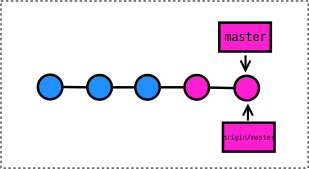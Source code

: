 <?xml version="1.0" encoding="UTF-8"?>
<dia:diagram xmlns:dia="http://www.lysator.liu.se/~alla/dia/">
  <dia:layer name="Fondo" visible="true" active="true">
    <dia:object type="Standard - Box" version="0" id="O0">
      <dia:attribute name="obj_pos">
        <dia:point val="-13.5,-44"/>
      </dia:attribute>
      <dia:attribute name="obj_bb">
        <dia:rectangle val="-13.5,-44;-1,-37.2"/>
      </dia:attribute>
      <dia:attribute name="elem_corner">
        <dia:point val="-13.5,-44"/>
      </dia:attribute>
      <dia:attribute name="elem_width">
        <dia:real val="12.5"/>
      </dia:attribute>
      <dia:attribute name="elem_height">
        <dia:real val="6.8"/>
      </dia:attribute>
      <dia:attribute name="border_width">
        <dia:real val="4.976e-39"/>
      </dia:attribute>
      <dia:attribute name="inner_color">
        <dia:color val="#bfbfbf"/>
      </dia:attribute>
      <dia:attribute name="show_background">
        <dia:boolean val="false"/>
      </dia:attribute>
      <dia:attribute name="line_style">
        <dia:enum val="4"/>
      </dia:attribute>
    </dia:object>
  </dia:layer>
  <dia:layer name="primer circulo" visible="true">
    <dia:object type="Standard - Ellipse" version="0" id="O1">
      <dia:attribute name="obj_pos">
        <dia:point val="-12,-41"/>
      </dia:attribute>
      <dia:attribute name="obj_bb">
        <dia:rectangle val="-12.051,-41.051;-10.949,-39.949"/>
      </dia:attribute>
      <dia:attribute name="elem_corner">
        <dia:point val="-12,-41"/>
      </dia:attribute>
      <dia:attribute name="elem_width">
        <dia:real val="1"/>
      </dia:attribute>
      <dia:attribute name="elem_height">
        <dia:real val="1"/>
      </dia:attribute>
      <dia:attribute name="border_width">
        <dia:real val="0.102"/>
      </dia:attribute>
      <dia:attribute name="inner_color">
        <dia:color val="#1e90ff"/>
      </dia:attribute>
    </dia:object>
    <dia:object type="Standard - Ellipse" version="0" id="O2">
      <dia:attribute name="obj_pos">
        <dia:point val="-9.988,-40.987"/>
      </dia:attribute>
      <dia:attribute name="obj_bb">
        <dia:rectangle val="-10.038,-41.038;-8.937,-39.937"/>
      </dia:attribute>
      <dia:attribute name="elem_corner">
        <dia:point val="-9.988,-40.987"/>
      </dia:attribute>
      <dia:attribute name="elem_width">
        <dia:real val="1"/>
      </dia:attribute>
      <dia:attribute name="elem_height">
        <dia:real val="1"/>
      </dia:attribute>
      <dia:attribute name="border_width">
        <dia:real val="0.102"/>
      </dia:attribute>
      <dia:attribute name="inner_color">
        <dia:color val="#1e90ff"/>
      </dia:attribute>
    </dia:object>
    <dia:object type="Standard - Ellipse" version="0" id="O3">
      <dia:attribute name="obj_pos">
        <dia:point val="-8.037,-40.987"/>
      </dia:attribute>
      <dia:attribute name="obj_bb">
        <dia:rectangle val="-8.088,-41.038;-6.987,-39.937"/>
      </dia:attribute>
      <dia:attribute name="elem_corner">
        <dia:point val="-8.037,-40.987"/>
      </dia:attribute>
      <dia:attribute name="elem_width">
        <dia:real val="1"/>
      </dia:attribute>
      <dia:attribute name="elem_height">
        <dia:real val="1"/>
      </dia:attribute>
      <dia:attribute name="border_width">
        <dia:real val="0.102"/>
      </dia:attribute>
      <dia:attribute name="inner_color">
        <dia:color val="#1e90ff"/>
      </dia:attribute>
    </dia:object>
    <dia:object type="Standard - Line" version="0" id="O4">
      <dia:attribute name="obj_pos">
        <dia:point val="-11,-40.5"/>
      </dia:attribute>
      <dia:attribute name="obj_bb">
        <dia:rectangle val="-11.051,-40.551;-9.937,-40.437"/>
      </dia:attribute>
      <dia:attribute name="conn_endpoints">
        <dia:point val="-11,-40.5"/>
        <dia:point val="-9.988,-40.487"/>
      </dia:attribute>
      <dia:attribute name="numcp">
        <dia:int val="1"/>
      </dia:attribute>
      <dia:connections>
        <dia:connection handle="0" to="O1" connection="4"/>
        <dia:connection handle="1" to="O2" connection="3"/>
      </dia:connections>
    </dia:object>
    <dia:object type="Standard - Line" version="0" id="O5">
      <dia:attribute name="obj_pos">
        <dia:point val="-8.988,-40.487"/>
      </dia:attribute>
      <dia:attribute name="obj_bb">
        <dia:rectangle val="-9.037,-40.538;-7.987,-40.438"/>
      </dia:attribute>
      <dia:attribute name="conn_endpoints">
        <dia:point val="-8.988,-40.487"/>
        <dia:point val="-8.037,-40.487"/>
      </dia:attribute>
      <dia:attribute name="numcp">
        <dia:int val="1"/>
      </dia:attribute>
      <dia:connections>
        <dia:connection handle="0" to="O2" connection="4"/>
        <dia:connection handle="1" to="O3" connection="3"/>
      </dia:connections>
    </dia:object>
  </dia:layer>
  <dia:layer name="Capa nueva 2" visible="false">
    <dia:object type="Standard - Box" version="0" id="O6">
      <dia:attribute name="obj_pos">
        <dia:point val="-8.537,-43.087"/>
      </dia:attribute>
      <dia:attribute name="obj_bb">
        <dia:rectangle val="-8.588,-43.138;-6.387,-41.862"/>
      </dia:attribute>
      <dia:attribute name="elem_corner">
        <dia:point val="-8.537,-43.087"/>
      </dia:attribute>
      <dia:attribute name="elem_width">
        <dia:real val="2.1"/>
      </dia:attribute>
      <dia:attribute name="elem_height">
        <dia:real val="1.175"/>
      </dia:attribute>
      <dia:attribute name="border_width">
        <dia:real val="0.102"/>
      </dia:attribute>
      <dia:attribute name="inner_color">
        <dia:color val="#1e90ff"/>
      </dia:attribute>
      <dia:attribute name="show_background">
        <dia:boolean val="true"/>
      </dia:attribute>
    </dia:object>
    <dia:object type="Standard - Text" version="1" id="O7">
      <dia:attribute name="obj_pos">
        <dia:point val="-7.487,-42.5"/>
      </dia:attribute>
      <dia:attribute name="obj_bb">
        <dia:rectangle val="-8.328,-42.764;-6.647,-42.236"/>
      </dia:attribute>
      <dia:attribute name="text">
        <dia:composite type="text">
          <dia:attribute name="string">
            <dia:string>#master#</dia:string>
          </dia:attribute>
          <dia:attribute name="font">
            <dia:font family="monospace" style="0" name="Courier"/>
          </dia:attribute>
          <dia:attribute name="height">
            <dia:real val="0.581"/>
          </dia:attribute>
          <dia:attribute name="pos">
            <dia:point val="-7.487,-42.376"/>
          </dia:attribute>
          <dia:attribute name="color">
            <dia:color val="#000000"/>
          </dia:attribute>
          <dia:attribute name="alignment">
            <dia:enum val="1"/>
          </dia:attribute>
        </dia:composite>
      </dia:attribute>
      <dia:attribute name="valign">
        <dia:enum val="2"/>
      </dia:attribute>
      <dia:connections>
        <dia:connection handle="0" to="O6" connection="8"/>
      </dia:connections>
    </dia:object>
    <dia:object type="Standard - Line" version="0" id="O8">
      <dia:attribute name="obj_pos">
        <dia:point val="-7.469,-41.752"/>
      </dia:attribute>
      <dia:attribute name="obj_bb">
        <dia:rectangle val="-7.737,-41.795;-7.2,-40.958"/>
      </dia:attribute>
      <dia:attribute name="conn_endpoints">
        <dia:point val="-7.469,-41.752"/>
        <dia:point val="-7.469,-41.053"/>
      </dia:attribute>
      <dia:attribute name="numcp">
        <dia:int val="1"/>
      </dia:attribute>
      <dia:attribute name="line_width">
        <dia:real val="0.085"/>
      </dia:attribute>
      <dia:attribute name="end_arrow">
        <dia:enum val="1"/>
      </dia:attribute>
      <dia:attribute name="end_arrow_length">
        <dia:real val="0.4"/>
      </dia:attribute>
      <dia:attribute name="end_arrow_width">
        <dia:real val="0.4"/>
      </dia:attribute>
    </dia:object>
  </dia:layer>
  <dia:layer name="Capa nueva 3" visible="true">
    <dia:object type="Standard - Ellipse" version="0" id="O9">
      <dia:attribute name="obj_pos">
        <dia:point val="-6.033,-40.988"/>
      </dia:attribute>
      <dia:attribute name="obj_bb">
        <dia:rectangle val="-6.084,-41.039;-4.983,-39.937"/>
      </dia:attribute>
      <dia:attribute name="elem_corner">
        <dia:point val="-6.033,-40.988"/>
      </dia:attribute>
      <dia:attribute name="elem_width">
        <dia:real val="1"/>
      </dia:attribute>
      <dia:attribute name="elem_height">
        <dia:real val="1"/>
      </dia:attribute>
      <dia:attribute name="border_width">
        <dia:real val="0.102"/>
      </dia:attribute>
      <dia:attribute name="inner_color">
        <dia:color val="#ff1ed2"/>
      </dia:attribute>
    </dia:object>
    <dia:object type="Standard - Ellipse" version="0" id="O10">
      <dia:attribute name="obj_pos">
        <dia:point val="-4,-40.955"/>
      </dia:attribute>
      <dia:attribute name="obj_bb">
        <dia:rectangle val="-4.051,-41.005;-2.949,-39.904"/>
      </dia:attribute>
      <dia:attribute name="elem_corner">
        <dia:point val="-4,-40.955"/>
      </dia:attribute>
      <dia:attribute name="elem_width">
        <dia:real val="1"/>
      </dia:attribute>
      <dia:attribute name="elem_height">
        <dia:real val="1"/>
      </dia:attribute>
      <dia:attribute name="border_width">
        <dia:real val="0.102"/>
      </dia:attribute>
      <dia:attribute name="inner_color">
        <dia:color val="#ff1ed2"/>
      </dia:attribute>
    </dia:object>
    <dia:object type="Standard - Line" version="0" id="O11">
      <dia:attribute name="obj_pos">
        <dia:point val="-7.033,-40.488"/>
      </dia:attribute>
      <dia:attribute name="obj_bb">
        <dia:rectangle val="-7.083,-40.538;-5.983,-40.438"/>
      </dia:attribute>
      <dia:attribute name="conn_endpoints">
        <dia:point val="-7.033,-40.488"/>
        <dia:point val="-6.033,-40.488"/>
      </dia:attribute>
      <dia:attribute name="numcp">
        <dia:int val="1"/>
      </dia:attribute>
      <dia:connections>
        <dia:connection handle="1" to="O9" connection="3"/>
      </dia:connections>
    </dia:object>
    <dia:object type="Standard - Line" version="0" id="O12">
      <dia:attribute name="obj_pos">
        <dia:point val="-4.994,-40.476"/>
      </dia:attribute>
      <dia:attribute name="obj_bb">
        <dia:rectangle val="-5.045,-40.527;-3.949,-40.404"/>
      </dia:attribute>
      <dia:attribute name="conn_endpoints">
        <dia:point val="-4.994,-40.476"/>
        <dia:point val="-4,-40.455"/>
      </dia:attribute>
      <dia:attribute name="numcp">
        <dia:int val="1"/>
      </dia:attribute>
      <dia:connections>
        <dia:connection handle="0" to="O9" connection="8"/>
        <dia:connection handle="1" to="O10" connection="3"/>
      </dia:connections>
    </dia:object>
  </dia:layer>
  <dia:layer name="Capa nueva 1" visible="true">
    <dia:object type="Standard - Box" version="0" id="O13">
      <dia:attribute name="obj_pos">
        <dia:point val="-4.617,-43.12"/>
      </dia:attribute>
      <dia:attribute name="obj_bb">
        <dia:rectangle val="-4.668,-43.171;-2.466,-41.895"/>
      </dia:attribute>
      <dia:attribute name="elem_corner">
        <dia:point val="-4.617,-43.12"/>
      </dia:attribute>
      <dia:attribute name="elem_width">
        <dia:real val="2.1"/>
      </dia:attribute>
      <dia:attribute name="elem_height">
        <dia:real val="1.175"/>
      </dia:attribute>
      <dia:attribute name="border_width">
        <dia:real val="0.102"/>
      </dia:attribute>
      <dia:attribute name="inner_color">
        <dia:color val="#ff1ed2"/>
      </dia:attribute>
      <dia:attribute name="show_background">
        <dia:boolean val="true"/>
      </dia:attribute>
    </dia:object>
    <dia:object type="Standard - Text" version="1" id="O14">
      <dia:attribute name="obj_pos">
        <dia:point val="-3.567,-42.533"/>
      </dia:attribute>
      <dia:attribute name="obj_bb">
        <dia:rectangle val="-4.407,-42.797;-2.727,-42.269"/>
      </dia:attribute>
      <dia:attribute name="text">
        <dia:composite type="text">
          <dia:attribute name="string">
            <dia:string>#master#</dia:string>
          </dia:attribute>
          <dia:attribute name="font">
            <dia:font family="monospace" style="0" name="Courier"/>
          </dia:attribute>
          <dia:attribute name="height">
            <dia:real val="0.581"/>
          </dia:attribute>
          <dia:attribute name="pos">
            <dia:point val="-3.567,-42.409"/>
          </dia:attribute>
          <dia:attribute name="color">
            <dia:color val="#000000"/>
          </dia:attribute>
          <dia:attribute name="alignment">
            <dia:enum val="1"/>
          </dia:attribute>
        </dia:composite>
      </dia:attribute>
      <dia:attribute name="valign">
        <dia:enum val="2"/>
      </dia:attribute>
      <dia:connections>
        <dia:connection handle="0" to="O13" connection="8"/>
      </dia:connections>
    </dia:object>
    <dia:object type="Standard - Line" version="0" id="O15">
      <dia:attribute name="obj_pos">
        <dia:point val="-3.548,-41.785"/>
      </dia:attribute>
      <dia:attribute name="obj_bb">
        <dia:rectangle val="-3.816,-41.828;-3.279,-40.991"/>
      </dia:attribute>
      <dia:attribute name="conn_endpoints">
        <dia:point val="-3.548,-41.785"/>
        <dia:point val="-3.548,-41.085"/>
      </dia:attribute>
      <dia:attribute name="numcp">
        <dia:int val="1"/>
      </dia:attribute>
      <dia:attribute name="line_width">
        <dia:real val="0.085"/>
      </dia:attribute>
      <dia:attribute name="end_arrow">
        <dia:enum val="1"/>
      </dia:attribute>
      <dia:attribute name="end_arrow_length">
        <dia:real val="0.4"/>
      </dia:attribute>
      <dia:attribute name="end_arrow_width">
        <dia:real val="0.4"/>
      </dia:attribute>
    </dia:object>
  </dia:layer>
  <dia:layer name="Capa nueva 2" visible="false">
    <dia:object type="Standard - Box" version="0" id="O16">
      <dia:attribute name="obj_pos">
        <dia:point val="-8.592,-43.095"/>
      </dia:attribute>
      <dia:attribute name="obj_bb">
        <dia:rectangle val="-8.643,-43.146;-6.441,-41.87"/>
      </dia:attribute>
      <dia:attribute name="elem_corner">
        <dia:point val="-8.592,-43.095"/>
      </dia:attribute>
      <dia:attribute name="elem_width">
        <dia:real val="2.1"/>
      </dia:attribute>
      <dia:attribute name="elem_height">
        <dia:real val="1.175"/>
      </dia:attribute>
      <dia:attribute name="border_width">
        <dia:real val="0.102"/>
      </dia:attribute>
      <dia:attribute name="inner_color">
        <dia:color val="#ff1ed2"/>
      </dia:attribute>
      <dia:attribute name="show_background">
        <dia:boolean val="true"/>
      </dia:attribute>
    </dia:object>
    <dia:object type="Standard - Text" version="1" id="O17">
      <dia:attribute name="obj_pos">
        <dia:point val="-8.488,-42.487"/>
      </dia:attribute>
      <dia:attribute name="obj_bb">
        <dia:rectangle val="-8.488,-42.636;-6.473,-42.339"/>
      </dia:attribute>
      <dia:attribute name="text">
        <dia:composite type="text">
          <dia:attribute name="string">
            <dia:string>#origin/master#</dia:string>
          </dia:attribute>
          <dia:attribute name="font">
            <dia:font family="monospace" style="0" name="Courier"/>
          </dia:attribute>
          <dia:attribute name="height">
            <dia:real val="0.324"/>
          </dia:attribute>
          <dia:attribute name="pos">
            <dia:point val="-8.488,-42.419"/>
          </dia:attribute>
          <dia:attribute name="color">
            <dia:color val="#000000"/>
          </dia:attribute>
          <dia:attribute name="alignment">
            <dia:enum val="0"/>
          </dia:attribute>
        </dia:composite>
      </dia:attribute>
      <dia:attribute name="valign">
        <dia:enum val="2"/>
      </dia:attribute>
    </dia:object>
    <dia:object type="Standard - Line" version="0" id="O18">
      <dia:attribute name="obj_pos">
        <dia:point val="-7.523,-41.76"/>
      </dia:attribute>
      <dia:attribute name="obj_bb">
        <dia:rectangle val="-7.798,-41.804;-7.261,-40.893"/>
      </dia:attribute>
      <dia:attribute name="conn_endpoints">
        <dia:point val="-7.523,-41.76"/>
        <dia:point val="-7.537,-40.987"/>
      </dia:attribute>
      <dia:attribute name="numcp">
        <dia:int val="1"/>
      </dia:attribute>
      <dia:attribute name="line_width">
        <dia:real val="0.085"/>
      </dia:attribute>
      <dia:attribute name="end_arrow">
        <dia:enum val="1"/>
      </dia:attribute>
      <dia:attribute name="end_arrow_length">
        <dia:real val="0.4"/>
      </dia:attribute>
      <dia:attribute name="end_arrow_width">
        <dia:real val="0.4"/>
      </dia:attribute>
    </dia:object>
  </dia:layer>
  <dia:layer name="Capa nueva 3" visible="true">
    <dia:object type="Standard - Box" version="0" id="O19">
      <dia:attribute name="obj_pos">
        <dia:point val="-4.467,-39.045"/>
      </dia:attribute>
      <dia:attribute name="obj_bb">
        <dia:rectangle val="-4.518,-39.096;-2.316,-37.82"/>
      </dia:attribute>
      <dia:attribute name="elem_corner">
        <dia:point val="-4.467,-39.045"/>
      </dia:attribute>
      <dia:attribute name="elem_width">
        <dia:real val="2.1"/>
      </dia:attribute>
      <dia:attribute name="elem_height">
        <dia:real val="1.175"/>
      </dia:attribute>
      <dia:attribute name="border_width">
        <dia:real val="0.102"/>
      </dia:attribute>
      <dia:attribute name="inner_color">
        <dia:color val="#ff1ed2"/>
      </dia:attribute>
      <dia:attribute name="show_background">
        <dia:boolean val="true"/>
      </dia:attribute>
    </dia:object>
    <dia:object type="Standard - Text" version="1" id="O20">
      <dia:attribute name="obj_pos">
        <dia:point val="-3.417,-38.458"/>
      </dia:attribute>
      <dia:attribute name="obj_bb">
        <dia:rectangle val="-4.473,-38.613;-2.36,-38.303"/>
      </dia:attribute>
      <dia:attribute name="text">
        <dia:composite type="text">
          <dia:attribute name="string">
            <dia:string>#origin/master#</dia:string>
          </dia:attribute>
          <dia:attribute name="font">
            <dia:font family="monospace" style="0" name="Courier"/>
          </dia:attribute>
          <dia:attribute name="height">
            <dia:real val="0.338"/>
          </dia:attribute>
          <dia:attribute name="pos">
            <dia:point val="-3.417,-38.385"/>
          </dia:attribute>
          <dia:attribute name="color">
            <dia:color val="#000000"/>
          </dia:attribute>
          <dia:attribute name="alignment">
            <dia:enum val="1"/>
          </dia:attribute>
        </dia:composite>
      </dia:attribute>
      <dia:attribute name="valign">
        <dia:enum val="2"/>
      </dia:attribute>
      <dia:connections>
        <dia:connection handle="0" to="O19" connection="8"/>
      </dia:connections>
    </dia:object>
    <dia:object type="Standard - Line" version="0" id="O21">
      <dia:attribute name="obj_pos">
        <dia:point val="-3.45,-39.134"/>
      </dia:attribute>
      <dia:attribute name="obj_bb">
        <dia:rectangle val="-3.718,-39.924;-3.181,-39.091"/>
      </dia:attribute>
      <dia:attribute name="conn_endpoints">
        <dia:point val="-3.45,-39.134"/>
        <dia:point val="-3.449,-39.829"/>
      </dia:attribute>
      <dia:attribute name="numcp">
        <dia:int val="1"/>
      </dia:attribute>
      <dia:attribute name="line_width">
        <dia:real val="0.085"/>
      </dia:attribute>
      <dia:attribute name="end_arrow">
        <dia:enum val="1"/>
      </dia:attribute>
      <dia:attribute name="end_arrow_length">
        <dia:real val="0.4"/>
      </dia:attribute>
      <dia:attribute name="end_arrow_width">
        <dia:real val="0.4"/>
      </dia:attribute>
    </dia:object>
  </dia:layer>
</dia:diagram>
